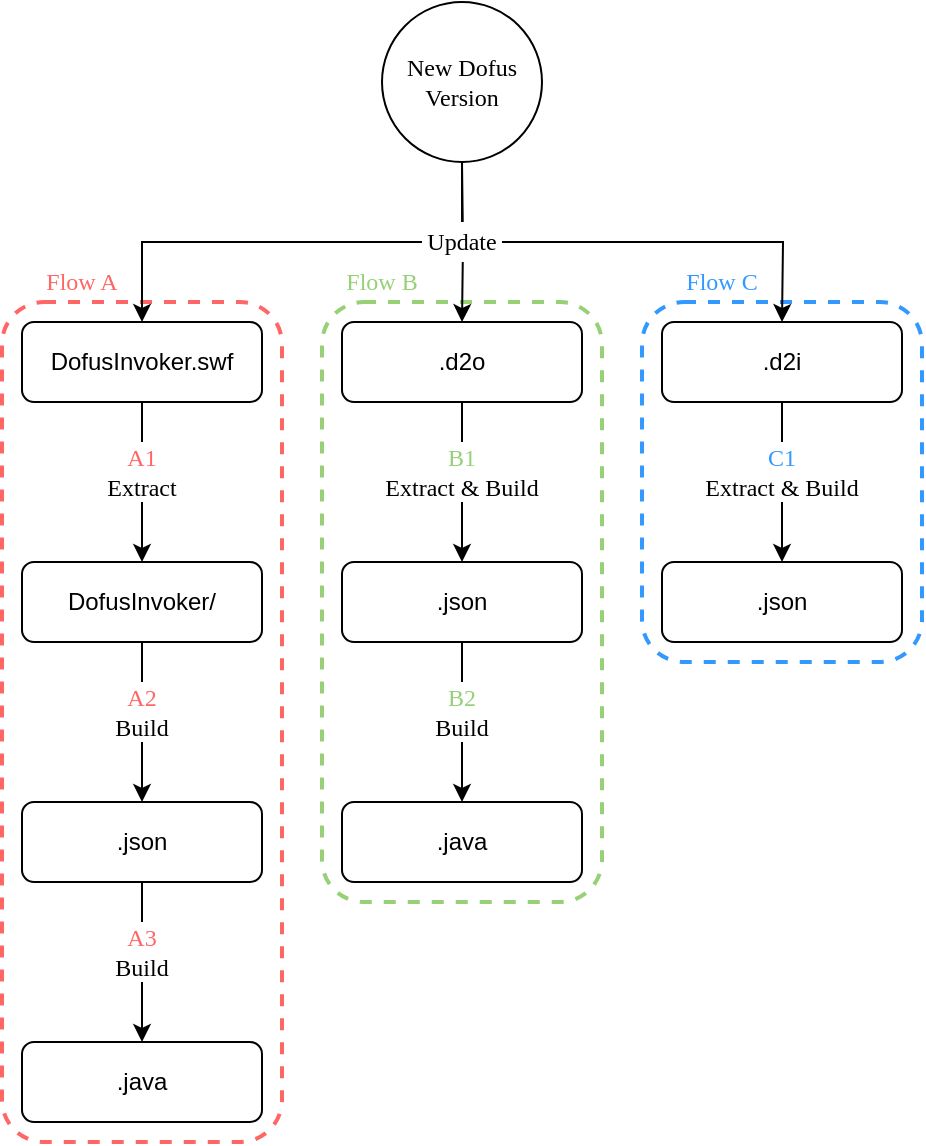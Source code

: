 <mxfile version="15.3.7" type="device"><diagram id="nhp_7rRbsJUrWBSMZgtv" name="Page-1"><mxGraphModel dx="677" dy="358" grid="1" gridSize="10" guides="1" tooltips="1" connect="1" arrows="1" fold="1" page="1" pageScale="1" pageWidth="520" pageHeight="600" math="0" shadow="0"><root><mxCell id="0"/><mxCell id="1" parent="0"/><mxCell id="apTINImMdSON69x1LJTN-14" value="" style="rounded=1;whiteSpace=wrap;html=1;fontFamily=Georgia;fillColor=none;dashed=1;strokeWidth=2;strokeColor=#3399FF;" parent="1" vertex="1"><mxGeometry x="350" y="150" width="140" height="180" as="geometry"/></mxCell><mxCell id="apTINImMdSON69x1LJTN-13" value="" style="rounded=1;whiteSpace=wrap;html=1;fontFamily=Georgia;fillColor=none;dashed=1;strokeWidth=2;strokeColor=#97D077;" parent="1" vertex="1"><mxGeometry x="190" y="150" width="140" height="300" as="geometry"/></mxCell><mxCell id="apTINImMdSON69x1LJTN-12" value="" style="rounded=1;whiteSpace=wrap;html=1;fontFamily=Georgia;fillColor=none;dashed=1;strokeWidth=2;strokeColor=#FF6666;" parent="1" vertex="1"><mxGeometry x="30" y="150" width="140" height="420" as="geometry"/></mxCell><mxCell id="apTINImMdSON69x1LJTN-1" value="New Dofus Version" style="ellipse;whiteSpace=wrap;html=1;aspect=fixed;fontFamily=Georgia;" parent="1" vertex="1"><mxGeometry x="220" width="80" height="80" as="geometry"/></mxCell><mxCell id="apTINImMdSON69x1LJTN-2" value=".d2o" style="rounded=1;whiteSpace=wrap;html=1;fontFamily=Helvetica;" parent="1" vertex="1"><mxGeometry x="200" y="160" width="120" height="40" as="geometry"/></mxCell><mxCell id="apTINImMdSON69x1LJTN-3" value=".d2i" style="rounded=1;whiteSpace=wrap;html=1;fontFamily=Helvetica;" parent="1" vertex="1"><mxGeometry x="360" y="160" width="120" height="40" as="geometry"/></mxCell><mxCell id="apTINImMdSON69x1LJTN-4" value="DofusInvoker.swf" style="rounded=1;whiteSpace=wrap;html=1;fontFamily=Helvetica;" parent="1" vertex="1"><mxGeometry x="40" y="160" width="120" height="40" as="geometry"/></mxCell><mxCell id="apTINImMdSON69x1LJTN-5" value="DofusInvoker/" style="rounded=1;whiteSpace=wrap;html=1;fontFamily=Helvetica;" parent="1" vertex="1"><mxGeometry x="40" y="280" width="120" height="40" as="geometry"/></mxCell><mxCell id="apTINImMdSON69x1LJTN-6" value=".json" style="rounded=1;whiteSpace=wrap;html=1;fontFamily=Helvetica;" parent="1" vertex="1"><mxGeometry x="200" y="280" width="120" height="40" as="geometry"/></mxCell><mxCell id="apTINImMdSON69x1LJTN-7" value=".json" style="rounded=1;whiteSpace=wrap;html=1;fontFamily=Helvetica;" parent="1" vertex="1"><mxGeometry x="360" y="280" width="120" height="40" as="geometry"/></mxCell><mxCell id="apTINImMdSON69x1LJTN-8" value=".java" style="rounded=1;whiteSpace=wrap;html=1;fontFamily=Helvetica;" parent="1" vertex="1"><mxGeometry x="200" y="400" width="120" height="40" as="geometry"/></mxCell><mxCell id="apTINImMdSON69x1LJTN-9" value=".json" style="rounded=1;whiteSpace=wrap;html=1;fontFamily=Helvetica;" parent="1" vertex="1"><mxGeometry x="40" y="400" width="120" height="40" as="geometry"/></mxCell><mxCell id="apTINImMdSON69x1LJTN-10" value=".java" style="rounded=1;whiteSpace=wrap;html=1;fontFamily=Helvetica;" parent="1" vertex="1"><mxGeometry x="40" y="520" width="120" height="40" as="geometry"/></mxCell><mxCell id="apTINImMdSON69x1LJTN-16" style="edgeStyle=orthogonalEdgeStyle;rounded=0;orthogonalLoop=1;jettySize=auto;html=1;exitX=0.5;exitY=1;exitDx=0;exitDy=0;entryX=0.5;entryY=0;entryDx=0;entryDy=0;fontFamily=Georgia;" parent="1" source="apTINImMdSON69x1LJTN-4" target="apTINImMdSON69x1LJTN-5" edge="1"><mxGeometry relative="1" as="geometry"/></mxCell><mxCell id="apTINImMdSON69x1LJTN-17" style="edgeStyle=orthogonalEdgeStyle;rounded=0;orthogonalLoop=1;jettySize=auto;html=1;exitX=0.5;exitY=1;exitDx=0;exitDy=0;entryX=0.5;entryY=0;entryDx=0;entryDy=0;fontFamily=Georgia;" parent="1" source="apTINImMdSON69x1LJTN-5" target="apTINImMdSON69x1LJTN-9" edge="1"><mxGeometry relative="1" as="geometry"><mxPoint x="110" y="210" as="sourcePoint"/><mxPoint x="110" y="290" as="targetPoint"/></mxGeometry></mxCell><mxCell id="apTINImMdSON69x1LJTN-18" style="edgeStyle=orthogonalEdgeStyle;rounded=0;orthogonalLoop=1;jettySize=auto;html=1;exitX=0.5;exitY=1;exitDx=0;exitDy=0;entryX=0.5;entryY=0;entryDx=0;entryDy=0;fontFamily=Georgia;" parent="1" source="apTINImMdSON69x1LJTN-9" target="apTINImMdSON69x1LJTN-10" edge="1"><mxGeometry relative="1" as="geometry"><mxPoint x="110" y="330" as="sourcePoint"/><mxPoint x="110" y="410" as="targetPoint"/></mxGeometry></mxCell><mxCell id="apTINImMdSON69x1LJTN-19" style="edgeStyle=orthogonalEdgeStyle;rounded=0;orthogonalLoop=1;jettySize=auto;html=1;entryX=0.5;entryY=0;entryDx=0;entryDy=0;fontFamily=Georgia;exitX=0.5;exitY=1;exitDx=0;exitDy=0;" parent="1" source="apTINImMdSON69x1LJTN-6" target="apTINImMdSON69x1LJTN-8" edge="1"><mxGeometry relative="1" as="geometry"><mxPoint x="110" y="450" as="sourcePoint"/><mxPoint x="110" y="530" as="targetPoint"/></mxGeometry></mxCell><mxCell id="apTINImMdSON69x1LJTN-20" style="edgeStyle=orthogonalEdgeStyle;rounded=0;orthogonalLoop=1;jettySize=auto;html=1;fontFamily=Georgia;exitX=0.5;exitY=1;exitDx=0;exitDy=0;" parent="1" source="apTINImMdSON69x1LJTN-2" edge="1"><mxGeometry relative="1" as="geometry"><mxPoint x="270" y="330" as="sourcePoint"/><mxPoint x="260" y="280" as="targetPoint"/></mxGeometry></mxCell><mxCell id="apTINImMdSON69x1LJTN-21" style="edgeStyle=orthogonalEdgeStyle;rounded=0;orthogonalLoop=1;jettySize=auto;html=1;fontFamily=Georgia;exitX=0.5;exitY=1;exitDx=0;exitDy=0;entryX=0.5;entryY=0;entryDx=0;entryDy=0;" parent="1" source="apTINImMdSON69x1LJTN-3" target="apTINImMdSON69x1LJTN-7" edge="1"><mxGeometry relative="1" as="geometry"><mxPoint x="270" y="210" as="sourcePoint"/><mxPoint x="270" y="290" as="targetPoint"/></mxGeometry></mxCell><mxCell id="apTINImMdSON69x1LJTN-22" style="edgeStyle=orthogonalEdgeStyle;rounded=0;orthogonalLoop=1;jettySize=auto;html=1;exitX=0.5;exitY=1;exitDx=0;exitDy=0;entryX=0.5;entryY=0;entryDx=0;entryDy=0;fontFamily=Georgia;" parent="1" source="apTINImMdSON69x1LJTN-1" target="apTINImMdSON69x1LJTN-4" edge="1"><mxGeometry relative="1" as="geometry"><mxPoint x="110" y="210" as="sourcePoint"/><mxPoint x="110" y="290" as="targetPoint"/></mxGeometry></mxCell><mxCell id="apTINImMdSON69x1LJTN-23" style="edgeStyle=orthogonalEdgeStyle;rounded=0;orthogonalLoop=1;jettySize=auto;html=1;exitX=0.5;exitY=1;exitDx=0;exitDy=0;fontFamily=Georgia;" parent="1" source="apTINImMdSON69x1LJTN-1" edge="1"><mxGeometry relative="1" as="geometry"><mxPoint x="270" y="90" as="sourcePoint"/><mxPoint x="420" y="160" as="targetPoint"/></mxGeometry></mxCell><mxCell id="apTINImMdSON69x1LJTN-24" style="edgeStyle=orthogonalEdgeStyle;rounded=0;orthogonalLoop=1;jettySize=auto;html=1;fontFamily=Georgia;" parent="1" target="apTINImMdSON69x1LJTN-2" edge="1"><mxGeometry relative="1" as="geometry"><mxPoint x="260" y="80" as="sourcePoint"/><mxPoint x="430" y="170" as="targetPoint"/></mxGeometry></mxCell><mxCell id="apTINImMdSON69x1LJTN-25" value="&lt;div style=&quot;font-size: 12px&quot;&gt;&lt;font style=&quot;font-size: 12px&quot;&gt;A1&lt;/font&gt;&lt;/div&gt;&lt;div style=&quot;font-size: 12px&quot;&gt;&lt;font style=&quot;font-size: 12px&quot;&gt;&lt;font style=&quot;font-size: 12px&quot; color=&quot;#000000&quot;&gt;Extract&lt;/font&gt;&lt;br&gt;&lt;/font&gt;&lt;/div&gt;" style="text;html=1;strokeColor=none;align=center;verticalAlign=middle;whiteSpace=wrap;rounded=0;dashed=1;fontFamily=Georgia;spacing=0;fontSize=11;fontColor=#FF6666;labelBackgroundColor=none;fillColor=default;" parent="1" vertex="1"><mxGeometry x="80" y="220" width="40" height="30" as="geometry"/></mxCell><mxCell id="apTINImMdSON69x1LJTN-26" value="&lt;div&gt;&lt;font color=&quot;#FF6666&quot;&gt;A3&lt;/font&gt;&lt;br&gt;&lt;/div&gt;&lt;div&gt;Build&lt;/div&gt;" style="text;html=1;strokeColor=none;align=center;verticalAlign=middle;whiteSpace=wrap;rounded=0;dashed=1;fontFamily=Georgia;fillColor=#FFFFFF;" parent="1" vertex="1"><mxGeometry x="80" y="460" width="40" height="30" as="geometry"/></mxCell><mxCell id="apTINImMdSON69x1LJTN-28" value="&lt;div&gt;&lt;font color=&quot;#FF6666&quot;&gt;A2&lt;/font&gt;&lt;br&gt;&lt;/div&gt;&lt;div&gt;Build&lt;/div&gt;" style="text;html=1;strokeColor=none;align=center;verticalAlign=middle;whiteSpace=wrap;rounded=0;dashed=1;fontFamily=Georgia;fillColor=#FFFFFF;" parent="1" vertex="1"><mxGeometry x="80" y="340" width="40" height="30" as="geometry"/></mxCell><mxCell id="apTINImMdSON69x1LJTN-29" value="&lt;div&gt;&lt;font color=&quot;#97D077&quot;&gt;B2&lt;/font&gt;&lt;br&gt;&lt;/div&gt;&lt;div&gt;Build&lt;/div&gt;" style="text;html=1;strokeColor=none;align=center;verticalAlign=middle;whiteSpace=wrap;rounded=0;dashed=1;fontFamily=Georgia;fillColor=#FFFFFF;" parent="1" vertex="1"><mxGeometry x="240" y="340" width="40" height="30" as="geometry"/></mxCell><mxCell id="apTINImMdSON69x1LJTN-30" value="&lt;div&gt;&lt;font color=&quot;#97D077&quot;&gt;B1&lt;/font&gt;&lt;br&gt;&lt;/div&gt;&lt;div&gt;Extract &amp;amp; Build&lt;/div&gt;" style="text;html=1;strokeColor=none;align=center;verticalAlign=middle;whiteSpace=wrap;rounded=0;dashed=1;fontFamily=Georgia;fillColor=#FFFFFF;" parent="1" vertex="1"><mxGeometry x="200" y="220" width="120" height="30" as="geometry"/></mxCell><mxCell id="apTINImMdSON69x1LJTN-32" value="&lt;div&gt;&lt;font color=&quot;#3399FF&quot;&gt;C1&lt;/font&gt;&lt;br&gt;&lt;/div&gt;&lt;div&gt;Extract &amp;amp; Build&lt;/div&gt;" style="text;html=1;strokeColor=none;align=center;verticalAlign=middle;whiteSpace=wrap;rounded=0;dashed=1;fontFamily=Georgia;fillColor=#FFFFFF;" parent="1" vertex="1"><mxGeometry x="360" y="220" width="120" height="30" as="geometry"/></mxCell><mxCell id="apTINImMdSON69x1LJTN-34" value="Update" style="text;html=1;strokeColor=none;align=center;verticalAlign=middle;whiteSpace=wrap;rounded=0;dashed=1;fontFamily=Georgia;fillColor=#FFFFFF;" parent="1" vertex="1"><mxGeometry x="240" y="110" width="40" height="20" as="geometry"/></mxCell><mxCell id="apTINImMdSON69x1LJTN-47" value="Flow A" style="text;html=1;strokeColor=none;align=center;verticalAlign=middle;whiteSpace=wrap;rounded=0;dashed=1;fontFamily=Georgia;fontColor=#FF6666;" parent="1" vertex="1"><mxGeometry x="50" y="130" width="40" height="20" as="geometry"/></mxCell><mxCell id="apTINImMdSON69x1LJTN-51" value="Flow B" style="text;html=1;strokeColor=none;align=center;verticalAlign=middle;whiteSpace=wrap;rounded=0;dashed=1;fontFamily=Georgia;fontColor=#97D077;" parent="1" vertex="1"><mxGeometry x="200" y="130" width="40" height="20" as="geometry"/></mxCell><mxCell id="apTINImMdSON69x1LJTN-52" value="&lt;font color=&quot;#3399FF&quot;&gt;Flow C&lt;br&gt;&lt;/font&gt;" style="text;html=1;strokeColor=none;align=center;verticalAlign=middle;whiteSpace=wrap;rounded=0;dashed=1;fontFamily=Georgia;fontColor=#FF6666;" parent="1" vertex="1"><mxGeometry x="370" y="130" width="40" height="20" as="geometry"/></mxCell></root></mxGraphModel></diagram></mxfile>